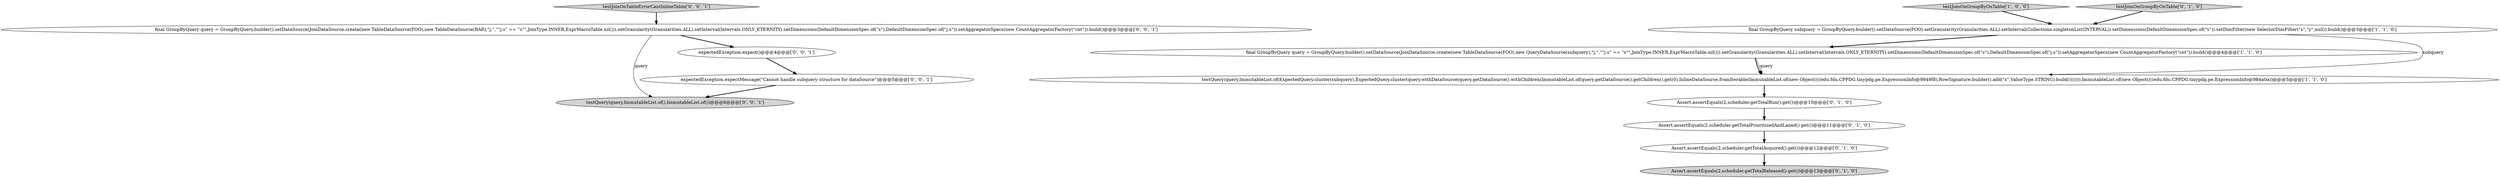 digraph {
9 [style = filled, label = "expectedException.expectMessage(\"Cannot handle subquery structure for dataSource\")@@@5@@@['0', '0', '1']", fillcolor = white, shape = ellipse image = "AAA0AAABBB3BBB"];
3 [style = filled, label = "final GroupByQuery subquery = GroupByQuery.builder().setDataSource(FOO).setGranularity(Granularities.ALL).setInterval(Collections.singletonList(INTERVAL)).setDimensions(DefaultDimensionSpec.of(\"s\")).setDimFilter(new SelectorDimFilter(\"s\",\"y\",null)).build()@@@3@@@['1', '1', '0']", fillcolor = white, shape = ellipse image = "AAA0AAABBB1BBB"];
1 [style = filled, label = "testJoinOnGroupByOnTable['1', '0', '0']", fillcolor = lightgray, shape = diamond image = "AAA0AAABBB1BBB"];
0 [style = filled, label = "final GroupByQuery query = GroupByQuery.builder().setDataSource(JoinDataSource.create(new TableDataSource(FOO),new QueryDataSource(subquery),\"j.\",\"\"j.s\" == \"s\"\",JoinType.INNER,ExprMacroTable.nil())).setGranularity(Granularities.ALL).setInterval(Intervals.ONLY_ETERNITY).setDimensions(DefaultDimensionSpec.of(\"s\"),DefaultDimensionSpec.of(\"j.s\")).setAggregatorSpecs(new CountAggregatorFactory(\"cnt\")).build()@@@4@@@['1', '1', '0']", fillcolor = white, shape = ellipse image = "AAA0AAABBB1BBB"];
10 [style = filled, label = "testQuery(query,ImmutableList.of(),ImmutableList.of())@@@6@@@['0', '0', '1']", fillcolor = lightgray, shape = ellipse image = "AAA0AAABBB3BBB"];
5 [style = filled, label = "Assert.assertEquals(2,scheduler.getTotalPrioritizedAndLaned().get())@@@11@@@['0', '1', '0']", fillcolor = white, shape = ellipse image = "AAA1AAABBB2BBB"];
7 [style = filled, label = "Assert.assertEquals(2,scheduler.getTotalRun().get())@@@10@@@['0', '1', '0']", fillcolor = white, shape = ellipse image = "AAA1AAABBB2BBB"];
2 [style = filled, label = "testQuery(query,ImmutableList.of(ExpectedQuery.cluster(subquery),ExpectedQuery.cluster(query.withDataSource(query.getDataSource().withChildren(ImmutableList.of(query.getDataSource().getChildren().get(0),InlineDataSource.fromIterable(ImmutableList.of(new Object((((edu.fdu.CPPDG.tinypdg.pe.ExpressionInfo@9849f8),RowSignature.builder().add(\"s\",ValueType.STRING).build())))))),ImmutableList.of(new Object((((edu.fdu.CPPDG.tinypdg.pe.ExpressionInfo@984a0a))@@@5@@@['1', '1', '0']", fillcolor = white, shape = ellipse image = "AAA0AAABBB1BBB"];
11 [style = filled, label = "final GroupByQuery query = GroupByQuery.builder().setDataSource(JoinDataSource.create(new TableDataSource(FOO),new TableDataSource(BAR),\"j.\",\"\"j.s\" == \"s\"\",JoinType.INNER,ExprMacroTable.nil())).setGranularity(Granularities.ALL).setInterval(Intervals.ONLY_ETERNITY).setDimensions(DefaultDimensionSpec.of(\"s\"),DefaultDimensionSpec.of(\"j.s\")).setAggregatorSpecs(new CountAggregatorFactory(\"cnt\")).build()@@@3@@@['0', '0', '1']", fillcolor = white, shape = ellipse image = "AAA0AAABBB3BBB"];
12 [style = filled, label = "testJoinOnTableErrorCantInlineTable['0', '0', '1']", fillcolor = lightgray, shape = diamond image = "AAA0AAABBB3BBB"];
8 [style = filled, label = "Assert.assertEquals(2,scheduler.getTotalReleased().get())@@@13@@@['0', '1', '0']", fillcolor = lightgray, shape = ellipse image = "AAA1AAABBB2BBB"];
6 [style = filled, label = "Assert.assertEquals(2,scheduler.getTotalAcquired().get())@@@12@@@['0', '1', '0']", fillcolor = white, shape = ellipse image = "AAA1AAABBB2BBB"];
13 [style = filled, label = "expectedException.expect()@@@4@@@['0', '0', '1']", fillcolor = white, shape = ellipse image = "AAA0AAABBB3BBB"];
4 [style = filled, label = "testJoinOnGroupByOnTable['0', '1', '0']", fillcolor = lightgray, shape = diamond image = "AAA0AAABBB2BBB"];
7->5 [style = bold, label=""];
11->10 [style = solid, label="query"];
12->11 [style = bold, label=""];
3->2 [style = solid, label="subquery"];
1->3 [style = bold, label=""];
13->9 [style = bold, label=""];
0->2 [style = bold, label=""];
0->2 [style = solid, label="query"];
3->0 [style = bold, label=""];
4->3 [style = bold, label=""];
11->13 [style = bold, label=""];
6->8 [style = bold, label=""];
2->7 [style = bold, label=""];
5->6 [style = bold, label=""];
9->10 [style = bold, label=""];
}
